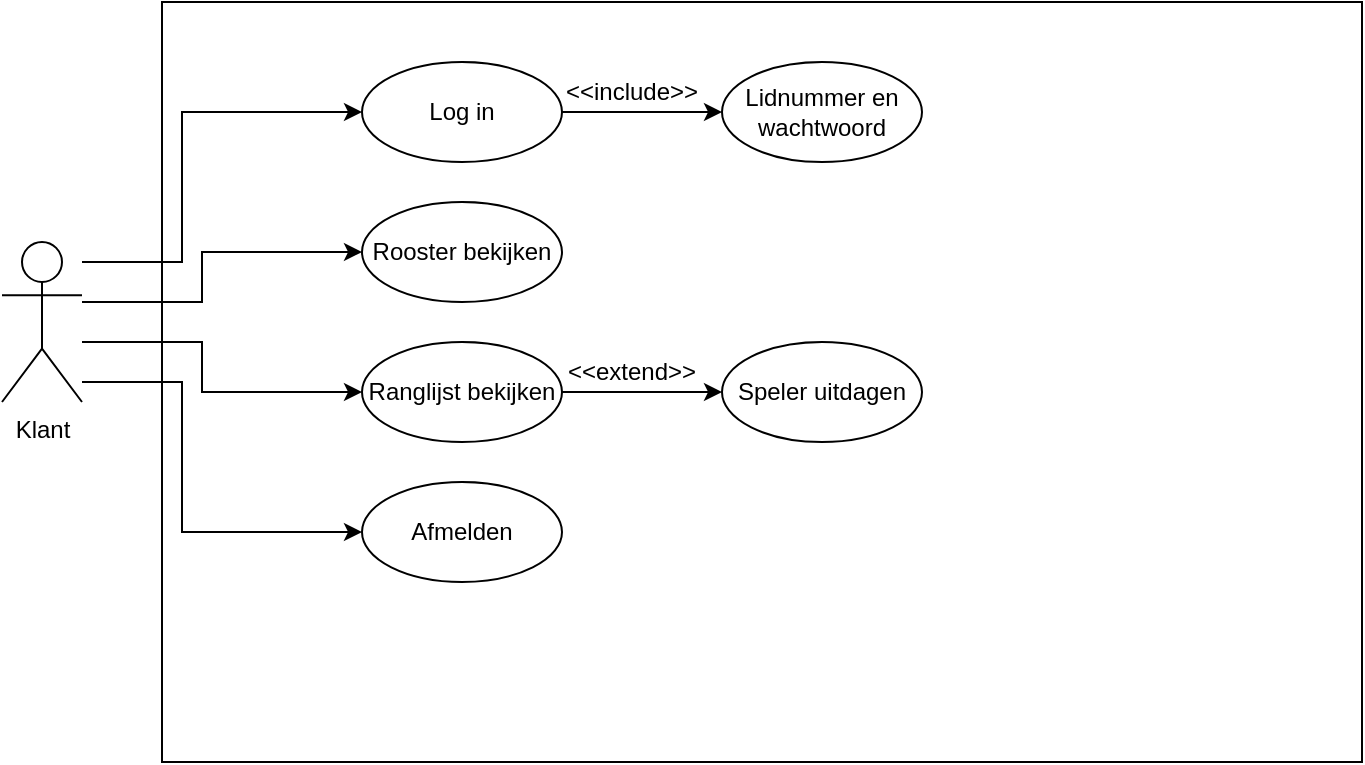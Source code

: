 <mxfile version="24.7.14">
  <diagram name="Pagina-1" id="YbFXXEqsHooE5BMi_B7S">
    <mxGraphModel dx="1050" dy="565" grid="1" gridSize="10" guides="1" tooltips="1" connect="1" arrows="1" fold="1" page="1" pageScale="1" pageWidth="827" pageHeight="1169" math="0" shadow="0">
      <root>
        <mxCell id="0" />
        <mxCell id="1" parent="0" />
        <mxCell id="CPJxvzgiXUTDGn7HIkdh-1" value="&lt;div&gt;&lt;br&gt;&lt;/div&gt;&lt;div&gt;&lt;br&gt;&lt;/div&gt;&lt;div&gt;&lt;br&gt;&lt;/div&gt;" style="rounded=0;whiteSpace=wrap;html=1;" vertex="1" parent="1">
          <mxGeometry x="120" y="40" width="600" height="380" as="geometry" />
        </mxCell>
        <mxCell id="CPJxvzgiXUTDGn7HIkdh-30" style="edgeStyle=orthogonalEdgeStyle;rounded=0;orthogonalLoop=1;jettySize=auto;html=1;entryX=0;entryY=0.5;entryDx=0;entryDy=0;" edge="1" parent="1" source="CPJxvzgiXUTDGn7HIkdh-4" target="CPJxvzgiXUTDGn7HIkdh-23">
          <mxGeometry relative="1" as="geometry">
            <Array as="points">
              <mxPoint x="130" y="170" />
              <mxPoint x="130" y="95" />
            </Array>
          </mxGeometry>
        </mxCell>
        <mxCell id="CPJxvzgiXUTDGn7HIkdh-31" style="edgeStyle=orthogonalEdgeStyle;rounded=0;orthogonalLoop=1;jettySize=auto;html=1;entryX=0;entryY=0.5;entryDx=0;entryDy=0;" edge="1" parent="1" source="CPJxvzgiXUTDGn7HIkdh-4" target="CPJxvzgiXUTDGn7HIkdh-25">
          <mxGeometry relative="1" as="geometry">
            <Array as="points">
              <mxPoint x="130" y="230" />
              <mxPoint x="130" y="305" />
            </Array>
          </mxGeometry>
        </mxCell>
        <mxCell id="CPJxvzgiXUTDGn7HIkdh-32" style="edgeStyle=orthogonalEdgeStyle;rounded=0;orthogonalLoop=1;jettySize=auto;html=1;" edge="1" parent="1" source="CPJxvzgiXUTDGn7HIkdh-4" target="CPJxvzgiXUTDGn7HIkdh-26">
          <mxGeometry relative="1" as="geometry">
            <Array as="points">
              <mxPoint x="140" y="210" />
              <mxPoint x="140" y="235" />
            </Array>
          </mxGeometry>
        </mxCell>
        <mxCell id="CPJxvzgiXUTDGn7HIkdh-33" style="edgeStyle=orthogonalEdgeStyle;rounded=0;orthogonalLoop=1;jettySize=auto;html=1;entryX=0;entryY=0.5;entryDx=0;entryDy=0;" edge="1" parent="1" source="CPJxvzgiXUTDGn7HIkdh-4" target="CPJxvzgiXUTDGn7HIkdh-24">
          <mxGeometry relative="1" as="geometry">
            <Array as="points">
              <mxPoint x="140" y="190" />
              <mxPoint x="140" y="165" />
            </Array>
          </mxGeometry>
        </mxCell>
        <mxCell id="CPJxvzgiXUTDGn7HIkdh-4" value="Klant" style="shape=umlActor;verticalLabelPosition=bottom;verticalAlign=top;html=1;outlineConnect=0;" vertex="1" parent="1">
          <mxGeometry x="40" y="160" width="40" height="80" as="geometry" />
        </mxCell>
        <mxCell id="CPJxvzgiXUTDGn7HIkdh-34" style="edgeStyle=orthogonalEdgeStyle;rounded=0;orthogonalLoop=1;jettySize=auto;html=1;entryX=0;entryY=0.5;entryDx=0;entryDy=0;" edge="1" parent="1" source="CPJxvzgiXUTDGn7HIkdh-23" target="CPJxvzgiXUTDGn7HIkdh-28">
          <mxGeometry relative="1" as="geometry" />
        </mxCell>
        <mxCell id="CPJxvzgiXUTDGn7HIkdh-23" value="Log in" style="ellipse;whiteSpace=wrap;html=1;" vertex="1" parent="1">
          <mxGeometry x="220" y="70" width="100" height="50" as="geometry" />
        </mxCell>
        <mxCell id="CPJxvzgiXUTDGn7HIkdh-24" value="Rooster bekijken" style="ellipse;whiteSpace=wrap;html=1;" vertex="1" parent="1">
          <mxGeometry x="220" y="140" width="100" height="50" as="geometry" />
        </mxCell>
        <mxCell id="CPJxvzgiXUTDGn7HIkdh-25" value="Afmelden" style="ellipse;whiteSpace=wrap;html=1;" vertex="1" parent="1">
          <mxGeometry x="220" y="280" width="100" height="50" as="geometry" />
        </mxCell>
        <mxCell id="CPJxvzgiXUTDGn7HIkdh-35" style="edgeStyle=orthogonalEdgeStyle;rounded=0;orthogonalLoop=1;jettySize=auto;html=1;entryX=0;entryY=0.5;entryDx=0;entryDy=0;" edge="1" parent="1" source="CPJxvzgiXUTDGn7HIkdh-26" target="CPJxvzgiXUTDGn7HIkdh-27">
          <mxGeometry relative="1" as="geometry" />
        </mxCell>
        <mxCell id="CPJxvzgiXUTDGn7HIkdh-26" value="Ranglijst bekijken" style="ellipse;whiteSpace=wrap;html=1;" vertex="1" parent="1">
          <mxGeometry x="220" y="210" width="100" height="50" as="geometry" />
        </mxCell>
        <mxCell id="CPJxvzgiXUTDGn7HIkdh-27" value="Speler uitdagen" style="ellipse;whiteSpace=wrap;html=1;" vertex="1" parent="1">
          <mxGeometry x="400" y="210" width="100" height="50" as="geometry" />
        </mxCell>
        <mxCell id="CPJxvzgiXUTDGn7HIkdh-28" value="Lidnummer en wachtwoord" style="ellipse;whiteSpace=wrap;html=1;" vertex="1" parent="1">
          <mxGeometry x="400" y="70" width="100" height="50" as="geometry" />
        </mxCell>
        <mxCell id="CPJxvzgiXUTDGn7HIkdh-36" value="&amp;lt;&amp;lt;include&amp;gt;&amp;gt;" style="text;html=1;align=center;verticalAlign=middle;whiteSpace=wrap;rounded=0;" vertex="1" parent="1">
          <mxGeometry x="330" y="70" width="50" height="30" as="geometry" />
        </mxCell>
        <mxCell id="CPJxvzgiXUTDGn7HIkdh-37" value="&amp;lt;&amp;lt;extend&amp;gt;&amp;gt;" style="text;html=1;align=center;verticalAlign=middle;whiteSpace=wrap;rounded=0;" vertex="1" parent="1">
          <mxGeometry x="330" y="210" width="50" height="30" as="geometry" />
        </mxCell>
      </root>
    </mxGraphModel>
  </diagram>
</mxfile>
